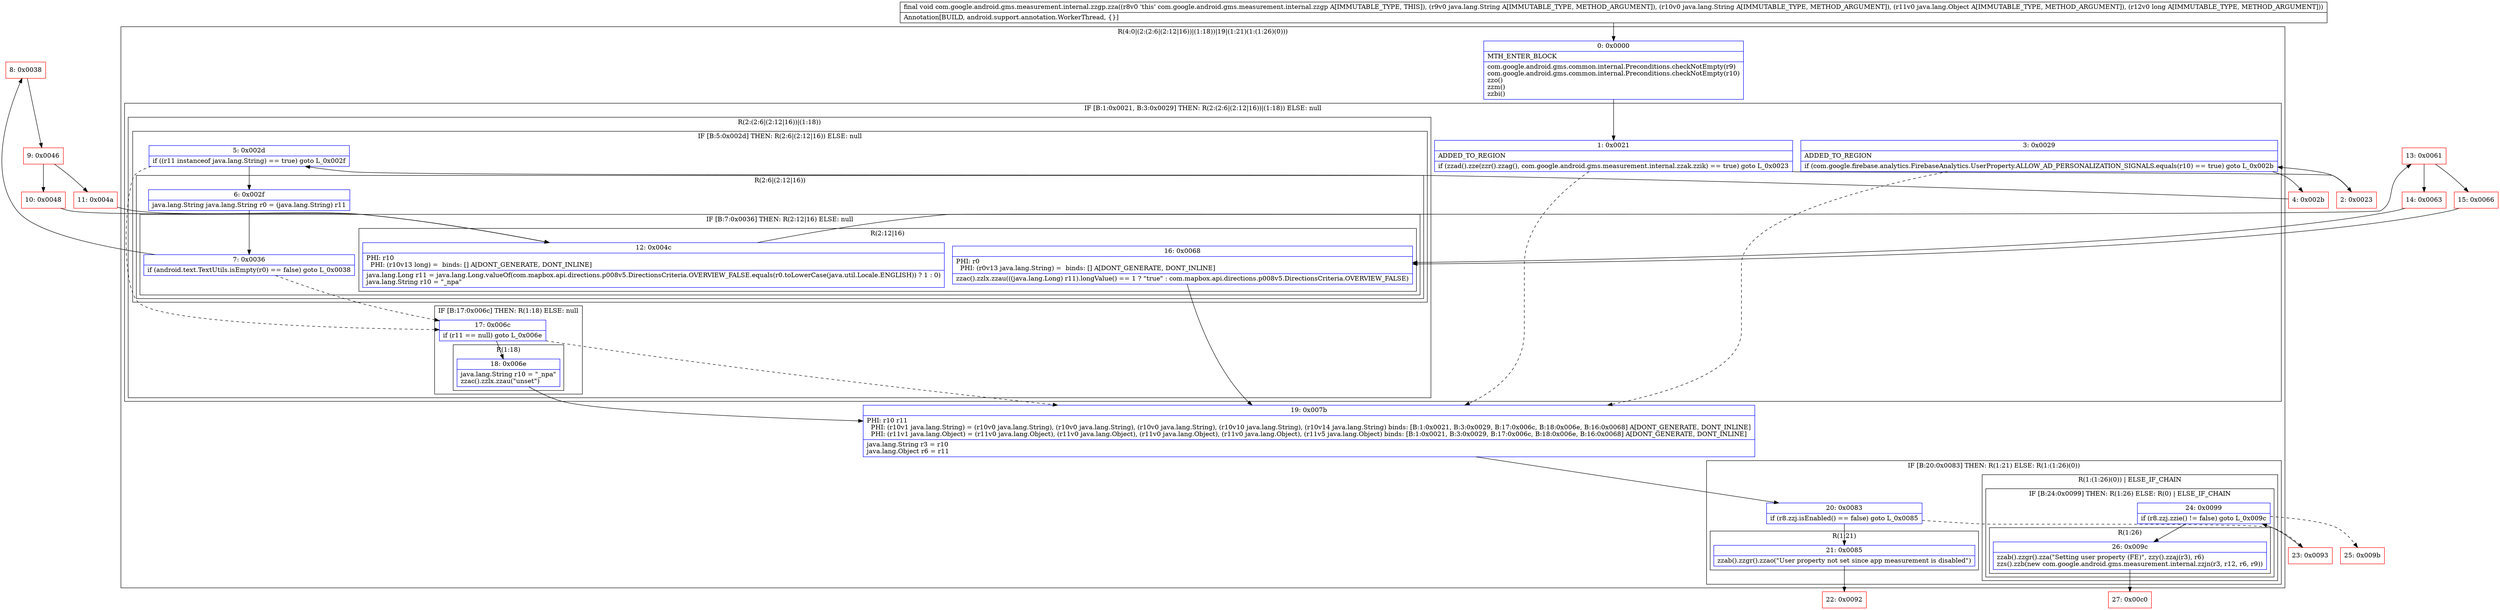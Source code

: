 digraph "CFG forcom.google.android.gms.measurement.internal.zzgp.zza(Ljava\/lang\/String;Ljava\/lang\/String;Ljava\/lang\/Object;J)V" {
subgraph cluster_Region_321381180 {
label = "R(4:0|(2:(2:6|(2:12|16))|(1:18))|19|(1:21)(1:(1:26)(0)))";
node [shape=record,color=blue];
Node_0 [shape=record,label="{0\:\ 0x0000|MTH_ENTER_BLOCK\l|com.google.android.gms.common.internal.Preconditions.checkNotEmpty(r9)\lcom.google.android.gms.common.internal.Preconditions.checkNotEmpty(r10)\lzzo()\lzzm()\lzzbi()\l}"];
subgraph cluster_IfRegion_962842448 {
label = "IF [B:1:0x0021, B:3:0x0029] THEN: R(2:(2:6|(2:12|16))|(1:18)) ELSE: null";
node [shape=record,color=blue];
Node_1 [shape=record,label="{1\:\ 0x0021|ADDED_TO_REGION\l|if (zzad().zze(zzr().zzag(), com.google.android.gms.measurement.internal.zzak.zzik) == true) goto L_0x0023\l}"];
Node_3 [shape=record,label="{3\:\ 0x0029|ADDED_TO_REGION\l|if (com.google.firebase.analytics.FirebaseAnalytics.UserProperty.ALLOW_AD_PERSONALIZATION_SIGNALS.equals(r10) == true) goto L_0x002b\l}"];
subgraph cluster_Region_1670186297 {
label = "R(2:(2:6|(2:12|16))|(1:18))";
node [shape=record,color=blue];
subgraph cluster_IfRegion_1276735516 {
label = "IF [B:5:0x002d] THEN: R(2:6|(2:12|16)) ELSE: null";
node [shape=record,color=blue];
Node_5 [shape=record,label="{5\:\ 0x002d|if ((r11 instanceof java.lang.String) == true) goto L_0x002f\l}"];
subgraph cluster_Region_225416396 {
label = "R(2:6|(2:12|16))";
node [shape=record,color=blue];
Node_6 [shape=record,label="{6\:\ 0x002f|java.lang.String java.lang.String r0 = (java.lang.String) r11\l}"];
subgraph cluster_IfRegion_1858936474 {
label = "IF [B:7:0x0036] THEN: R(2:12|16) ELSE: null";
node [shape=record,color=blue];
Node_7 [shape=record,label="{7\:\ 0x0036|if (android.text.TextUtils.isEmpty(r0) == false) goto L_0x0038\l}"];
subgraph cluster_Region_1121922684 {
label = "R(2:12|16)";
node [shape=record,color=blue];
Node_12 [shape=record,label="{12\:\ 0x004c|PHI: r10 \l  PHI: (r10v13 long) =  binds: [] A[DONT_GENERATE, DONT_INLINE]\l|java.lang.Long r11 = java.lang.Long.valueOf(com.mapbox.api.directions.p008v5.DirectionsCriteria.OVERVIEW_FALSE.equals(r0.toLowerCase(java.util.Locale.ENGLISH)) ? 1 : 0)\ljava.lang.String r10 = \"_npa\"\l}"];
Node_16 [shape=record,label="{16\:\ 0x0068|PHI: r0 \l  PHI: (r0v13 java.lang.String) =  binds: [] A[DONT_GENERATE, DONT_INLINE]\l|zzac().zzlx.zzau(((java.lang.Long) r11).longValue() == 1 ? \"true\" : com.mapbox.api.directions.p008v5.DirectionsCriteria.OVERVIEW_FALSE)\l}"];
}
}
}
}
subgraph cluster_IfRegion_1053478184 {
label = "IF [B:17:0x006c] THEN: R(1:18) ELSE: null";
node [shape=record,color=blue];
Node_17 [shape=record,label="{17\:\ 0x006c|if (r11 == null) goto L_0x006e\l}"];
subgraph cluster_Region_427068654 {
label = "R(1:18)";
node [shape=record,color=blue];
Node_18 [shape=record,label="{18\:\ 0x006e|java.lang.String r10 = \"_npa\"\lzzac().zzlx.zzau(\"unset\")\l}"];
}
}
}
}
Node_19 [shape=record,label="{19\:\ 0x007b|PHI: r10 r11 \l  PHI: (r10v1 java.lang.String) = (r10v0 java.lang.String), (r10v0 java.lang.String), (r10v0 java.lang.String), (r10v10 java.lang.String), (r10v14 java.lang.String) binds: [B:1:0x0021, B:3:0x0029, B:17:0x006c, B:18:0x006e, B:16:0x0068] A[DONT_GENERATE, DONT_INLINE]\l  PHI: (r11v1 java.lang.Object) = (r11v0 java.lang.Object), (r11v0 java.lang.Object), (r11v0 java.lang.Object), (r11v0 java.lang.Object), (r11v5 java.lang.Object) binds: [B:1:0x0021, B:3:0x0029, B:17:0x006c, B:18:0x006e, B:16:0x0068] A[DONT_GENERATE, DONT_INLINE]\l|java.lang.String r3 = r10\ljava.lang.Object r6 = r11\l}"];
subgraph cluster_IfRegion_316401204 {
label = "IF [B:20:0x0083] THEN: R(1:21) ELSE: R(1:(1:26)(0))";
node [shape=record,color=blue];
Node_20 [shape=record,label="{20\:\ 0x0083|if (r8.zzj.isEnabled() == false) goto L_0x0085\l}"];
subgraph cluster_Region_356904419 {
label = "R(1:21)";
node [shape=record,color=blue];
Node_21 [shape=record,label="{21\:\ 0x0085|zzab().zzgr().zzao(\"User property not set since app measurement is disabled\")\l}"];
}
subgraph cluster_Region_2098119150 {
label = "R(1:(1:26)(0)) | ELSE_IF_CHAIN\l";
node [shape=record,color=blue];
subgraph cluster_IfRegion_1084240221 {
label = "IF [B:24:0x0099] THEN: R(1:26) ELSE: R(0) | ELSE_IF_CHAIN\l";
node [shape=record,color=blue];
Node_24 [shape=record,label="{24\:\ 0x0099|if (r8.zzj.zzie() != false) goto L_0x009c\l}"];
subgraph cluster_Region_51254345 {
label = "R(1:26)";
node [shape=record,color=blue];
Node_26 [shape=record,label="{26\:\ 0x009c|zzab().zzgr().zza(\"Setting user property (FE)\", zzy().zzaj(r3), r6)\lzzs().zzb(new com.google.android.gms.measurement.internal.zzjn(r3, r12, r6, r9))\l}"];
}
subgraph cluster_Region_226989371 {
label = "R(0)";
node [shape=record,color=blue];
}
}
}
}
}
Node_2 [shape=record,color=red,label="{2\:\ 0x0023}"];
Node_4 [shape=record,color=red,label="{4\:\ 0x002b}"];
Node_8 [shape=record,color=red,label="{8\:\ 0x0038}"];
Node_9 [shape=record,color=red,label="{9\:\ 0x0046}"];
Node_10 [shape=record,color=red,label="{10\:\ 0x0048}"];
Node_11 [shape=record,color=red,label="{11\:\ 0x004a}"];
Node_13 [shape=record,color=red,label="{13\:\ 0x0061}"];
Node_14 [shape=record,color=red,label="{14\:\ 0x0063}"];
Node_15 [shape=record,color=red,label="{15\:\ 0x0066}"];
Node_22 [shape=record,color=red,label="{22\:\ 0x0092}"];
Node_23 [shape=record,color=red,label="{23\:\ 0x0093}"];
Node_25 [shape=record,color=red,label="{25\:\ 0x009b}"];
Node_27 [shape=record,color=red,label="{27\:\ 0x00c0}"];
MethodNode[shape=record,label="{final void com.google.android.gms.measurement.internal.zzgp.zza((r8v0 'this' com.google.android.gms.measurement.internal.zzgp A[IMMUTABLE_TYPE, THIS]), (r9v0 java.lang.String A[IMMUTABLE_TYPE, METHOD_ARGUMENT]), (r10v0 java.lang.String A[IMMUTABLE_TYPE, METHOD_ARGUMENT]), (r11v0 java.lang.Object A[IMMUTABLE_TYPE, METHOD_ARGUMENT]), (r12v0 long A[IMMUTABLE_TYPE, METHOD_ARGUMENT]))  | Annotation[BUILD, android.support.annotation.WorkerThread, \{\}]\l}"];
MethodNode -> Node_0;
Node_0 -> Node_1;
Node_1 -> Node_2;
Node_1 -> Node_19[style=dashed];
Node_3 -> Node_4;
Node_3 -> Node_19[style=dashed];
Node_5 -> Node_6;
Node_5 -> Node_17[style=dashed];
Node_6 -> Node_7;
Node_7 -> Node_8;
Node_7 -> Node_17[style=dashed];
Node_12 -> Node_13;
Node_16 -> Node_19;
Node_17 -> Node_18;
Node_17 -> Node_19[style=dashed];
Node_18 -> Node_19;
Node_19 -> Node_20;
Node_20 -> Node_21;
Node_20 -> Node_23[style=dashed];
Node_21 -> Node_22;
Node_24 -> Node_25[style=dashed];
Node_24 -> Node_26;
Node_26 -> Node_27;
Node_2 -> Node_3;
Node_4 -> Node_5;
Node_8 -> Node_9;
Node_9 -> Node_10;
Node_9 -> Node_11;
Node_10 -> Node_12;
Node_11 -> Node_12;
Node_13 -> Node_14;
Node_13 -> Node_15;
Node_14 -> Node_16;
Node_15 -> Node_16;
Node_23 -> Node_24;
}

